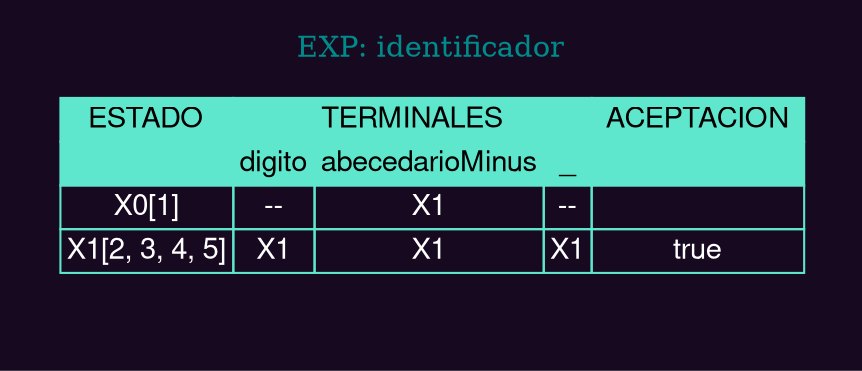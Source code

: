 digraph G {

    fontcolor="cyan4"
    bgcolor="#170920"
    node [fontname="Helvetica,Arial,sans-serif", shape=none, ordering="in"]
    label=" "

    subgraph cluster01{
        color="#170920"
        label="EXP: identificador"
        n0 [label = <
                <table border="0" cellspacing="0" cellborder="1" color="#5ee7cd">
                    <tr>
                    <td  align="center" bgcolor="#5ee7cd"><font color="black"> ESTADO </font></td>
                    <td  colspan="3" align="center" bgcolor="#5ee7cd"><font color="black"> TERMINALES </font></td>
                    <td  align="center" bgcolor="#5ee7cd"><font color="black"> ACEPTACION </font></td>
                    </tr>
                    <tr>
                    <td  align="center" bgcolor="#5ee7cd"><font color="black">  </font></td>
                    <td  align="center" bgcolor="#5ee7cd"><font color="black">digito</font></td>
                    <td  align="center" bgcolor="#5ee7cd"><font color="black">abecedarioMinus</font></td>
                    <td  align="center" bgcolor="#5ee7cd"><font color="black">_</font></td>
                    <td  align="center" bgcolor="#5ee7cd"><font color="black">  </font></td>
                    </tr>
<tr>
                    <td><font color="white" align="center">X0[1]</font></td>
                    <td align="center"><font color="white"> -- </font></td>
                    <td align="center"><font color="white">X1</font></td>
                    <td align="center"><font color="white"> -- </font></td>
                    <td ><font color="white" align="center"> </font></td>
                    </tr><tr>
                    <td><font color="white" align="center">X1[2, 3, 4, 5]</font></td>
                    <td align="center"><font color="white">X1</font></td>
                    <td align="center"><font color="white">X1</font></td>
                    <td align="center"><font color="white">X1</font></td>
                    <td ><font color="white" align="center">true</font></td>
                    </tr>                </table>
        > ] ; 
    }
}
